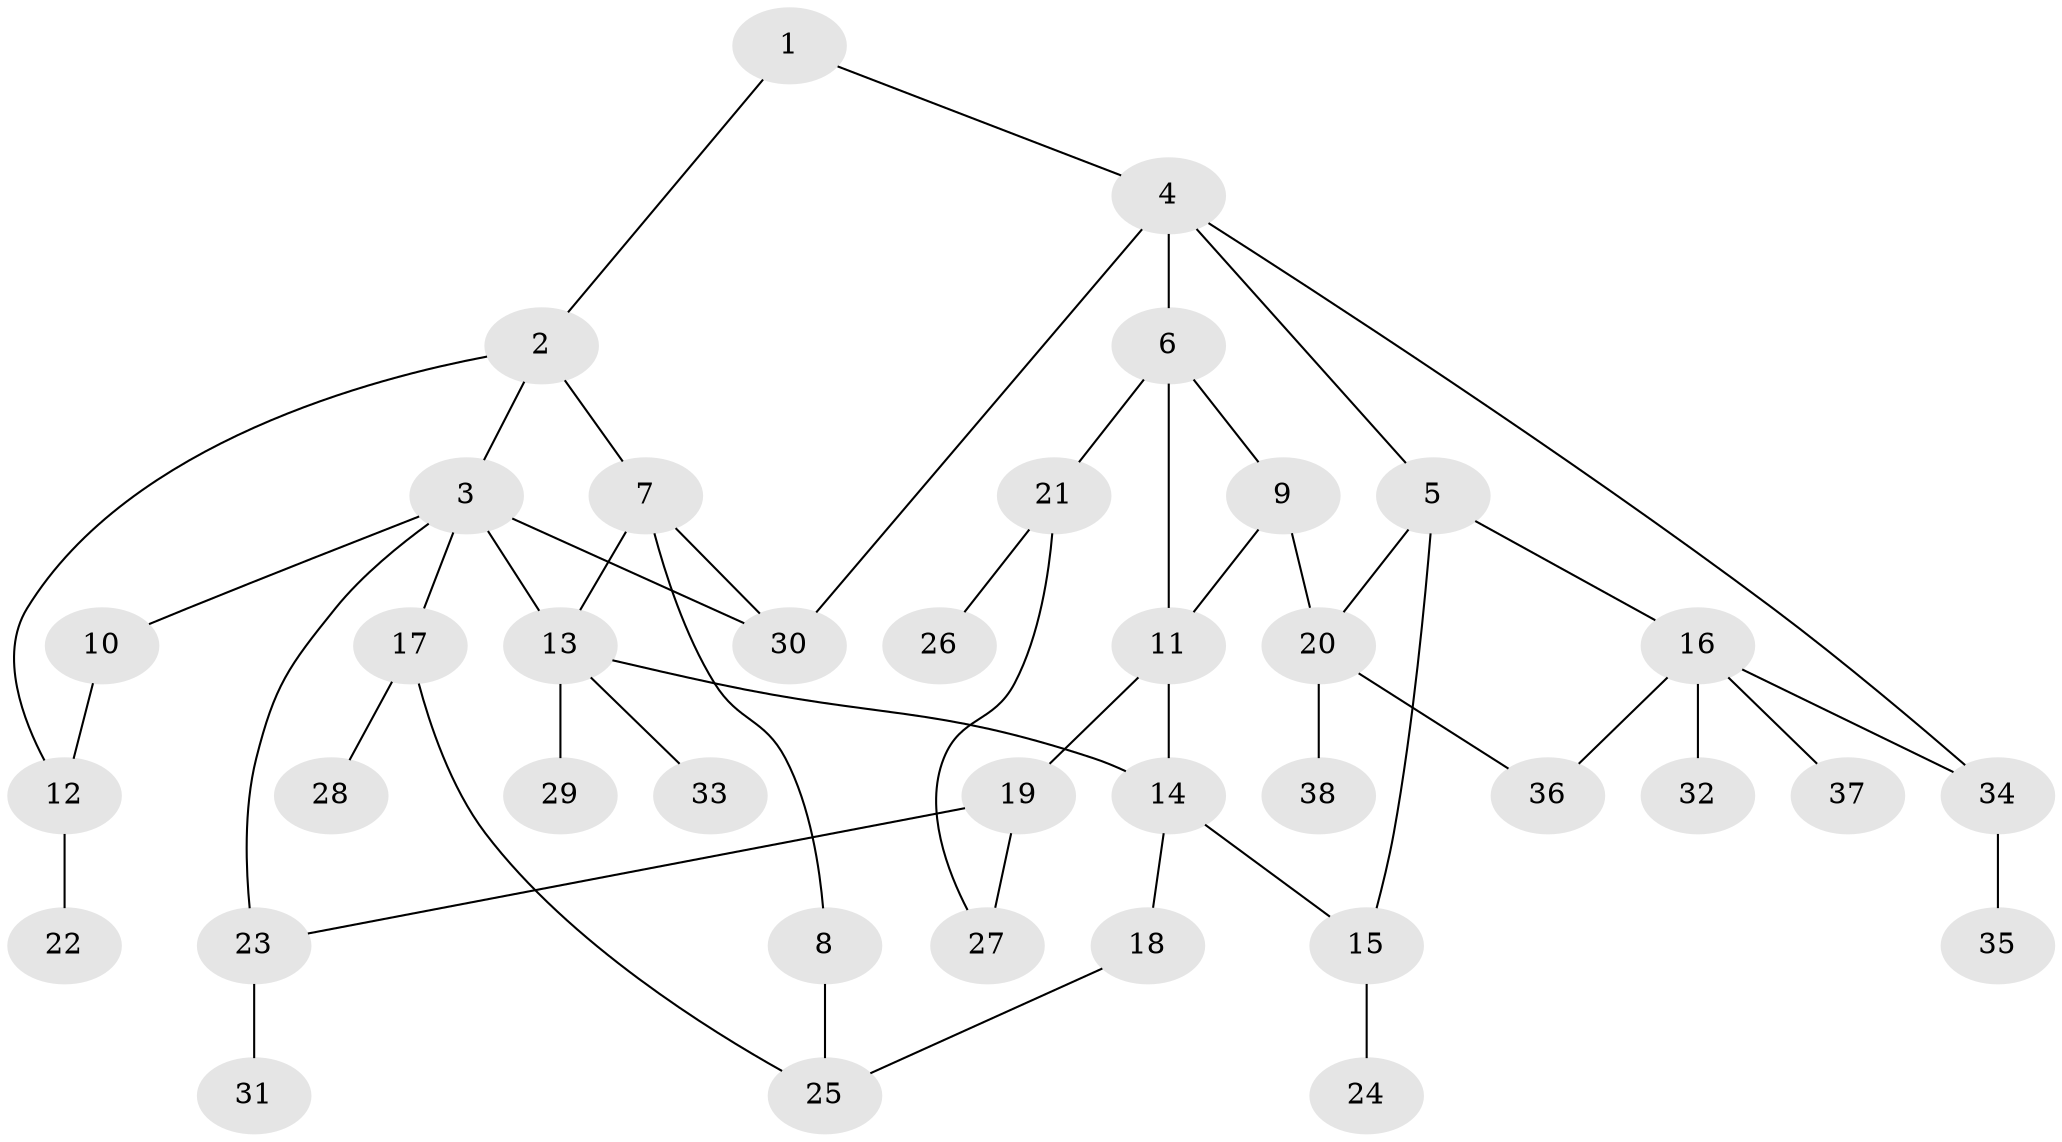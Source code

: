 // original degree distribution, {2: 0.21153846153846154, 4: 0.11538461538461539, 7: 0.019230769230769232, 5: 0.057692307692307696, 3: 0.28846153846153844, 6: 0.019230769230769232, 1: 0.28846153846153844}
// Generated by graph-tools (version 1.1) at 2025/48/03/04/25 22:48:43]
// undirected, 38 vertices, 51 edges
graph export_dot {
  node [color=gray90,style=filled];
  1;
  2;
  3;
  4;
  5;
  6;
  7;
  8;
  9;
  10;
  11;
  12;
  13;
  14;
  15;
  16;
  17;
  18;
  19;
  20;
  21;
  22;
  23;
  24;
  25;
  26;
  27;
  28;
  29;
  30;
  31;
  32;
  33;
  34;
  35;
  36;
  37;
  38;
  1 -- 2 [weight=1.0];
  1 -- 4 [weight=1.0];
  2 -- 3 [weight=1.0];
  2 -- 7 [weight=1.0];
  2 -- 12 [weight=1.0];
  3 -- 10 [weight=1.0];
  3 -- 13 [weight=1.0];
  3 -- 17 [weight=1.0];
  3 -- 23 [weight=1.0];
  3 -- 30 [weight=1.0];
  4 -- 5 [weight=1.0];
  4 -- 6 [weight=1.0];
  4 -- 30 [weight=1.0];
  4 -- 34 [weight=1.0];
  5 -- 15 [weight=1.0];
  5 -- 16 [weight=1.0];
  5 -- 20 [weight=1.0];
  6 -- 9 [weight=1.0];
  6 -- 11 [weight=1.0];
  6 -- 21 [weight=1.0];
  7 -- 8 [weight=1.0];
  7 -- 13 [weight=1.0];
  7 -- 30 [weight=1.0];
  8 -- 25 [weight=1.0];
  9 -- 11 [weight=1.0];
  9 -- 20 [weight=1.0];
  10 -- 12 [weight=1.0];
  11 -- 14 [weight=1.0];
  11 -- 19 [weight=1.0];
  12 -- 22 [weight=1.0];
  13 -- 14 [weight=2.0];
  13 -- 29 [weight=1.0];
  13 -- 33 [weight=1.0];
  14 -- 15 [weight=1.0];
  14 -- 18 [weight=1.0];
  15 -- 24 [weight=1.0];
  16 -- 32 [weight=1.0];
  16 -- 34 [weight=1.0];
  16 -- 36 [weight=1.0];
  16 -- 37 [weight=1.0];
  17 -- 25 [weight=1.0];
  17 -- 28 [weight=1.0];
  18 -- 25 [weight=1.0];
  19 -- 23 [weight=1.0];
  19 -- 27 [weight=1.0];
  20 -- 36 [weight=1.0];
  20 -- 38 [weight=1.0];
  21 -- 26 [weight=1.0];
  21 -- 27 [weight=1.0];
  23 -- 31 [weight=1.0];
  34 -- 35 [weight=1.0];
}
